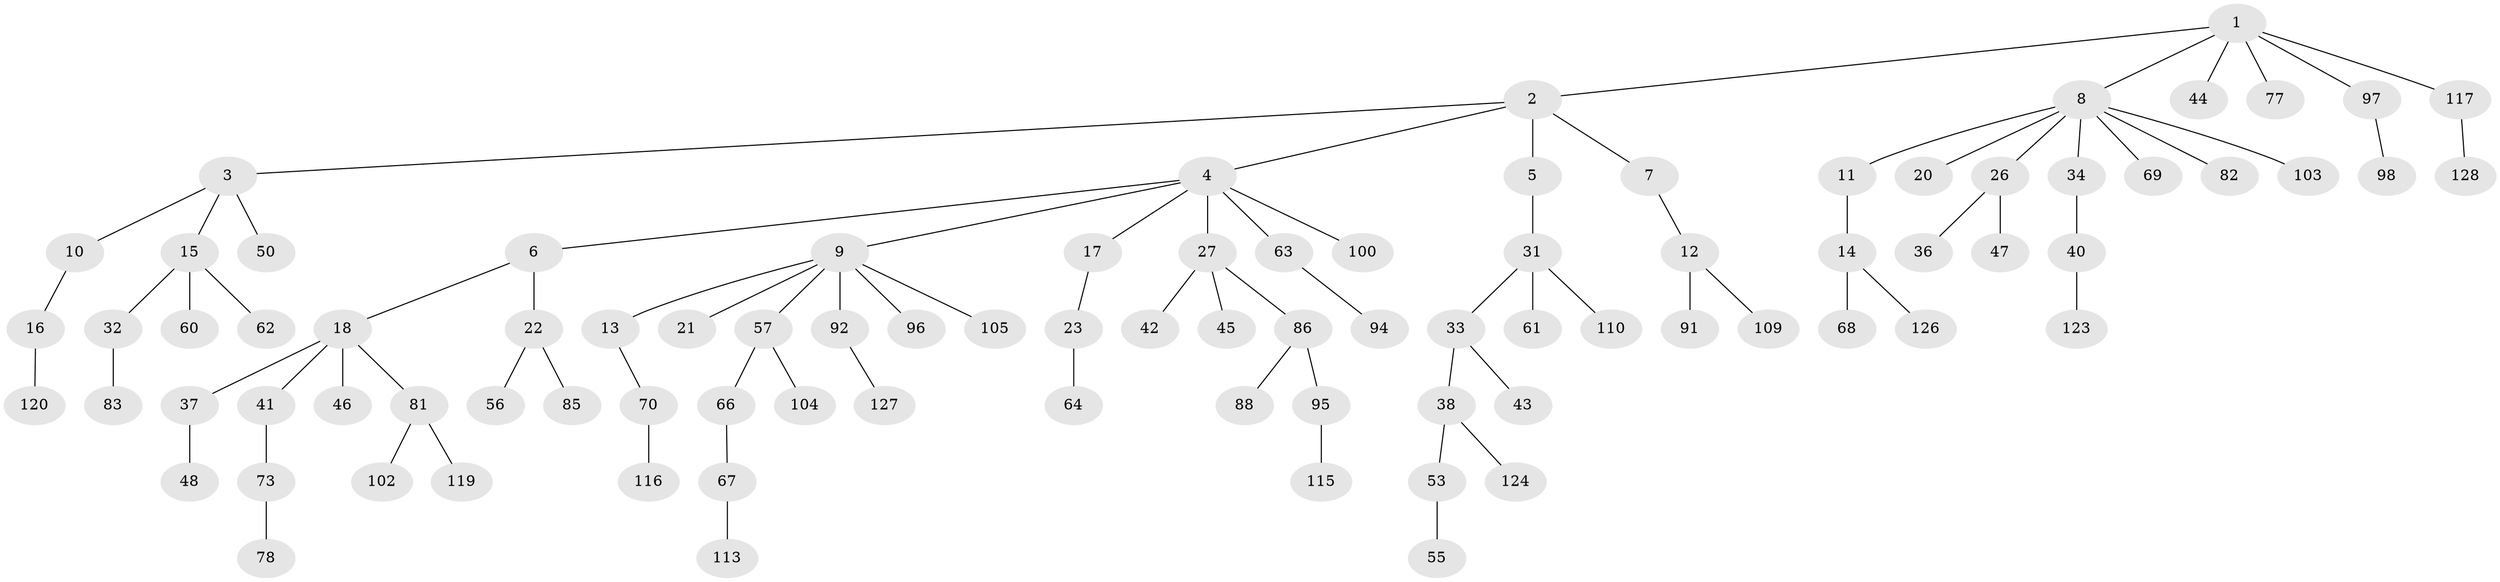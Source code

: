 // original degree distribution, {5: 0.030303030303030304, 6: 0.030303030303030304, 4: 0.06060606060606061, 2: 0.25757575757575757, 3: 0.13636363636363635, 1: 0.48484848484848486}
// Generated by graph-tools (version 1.1) at 2025/42/03/06/25 10:42:05]
// undirected, 89 vertices, 88 edges
graph export_dot {
graph [start="1"]
  node [color=gray90,style=filled];
  1 [super="+30"];
  2 [super="+122"];
  3 [super="+25"];
  4 [super="+49"];
  5;
  6;
  7 [super="+112"];
  8 [super="+19"];
  9 [super="+29"];
  10 [super="+52"];
  11;
  12;
  13 [super="+51"];
  14 [super="+35"];
  15 [super="+39"];
  16 [super="+28"];
  17;
  18 [super="+24"];
  20;
  21;
  22 [super="+72"];
  23 [super="+58"];
  26 [super="+79"];
  27 [super="+71"];
  31 [super="+84"];
  32;
  33 [super="+80"];
  34 [super="+111"];
  36;
  37;
  38 [super="+59"];
  40 [super="+74"];
  41;
  42;
  43;
  44 [super="+54"];
  45 [super="+76"];
  46 [super="+106"];
  47;
  48 [super="+89"];
  50;
  53;
  55 [super="+99"];
  56 [super="+121"];
  57;
  60 [super="+129"];
  61 [super="+75"];
  62;
  63 [super="+65"];
  64;
  66 [super="+101"];
  67;
  68;
  69;
  70 [super="+130"];
  73 [super="+132"];
  77;
  78;
  81 [super="+93"];
  82 [super="+90"];
  83;
  85;
  86 [super="+87"];
  88;
  91;
  92 [super="+118"];
  94;
  95 [super="+107"];
  96 [super="+108"];
  97;
  98;
  100;
  102;
  103;
  104;
  105;
  109;
  110;
  113 [super="+114"];
  115;
  116 [super="+125"];
  117;
  119;
  120;
  123;
  124;
  126;
  127 [super="+131"];
  128;
  1 -- 2;
  1 -- 8;
  1 -- 97;
  1 -- 117;
  1 -- 44;
  1 -- 77;
  2 -- 3;
  2 -- 4;
  2 -- 5;
  2 -- 7;
  3 -- 10;
  3 -- 15;
  3 -- 50;
  4 -- 6;
  4 -- 9;
  4 -- 17;
  4 -- 27;
  4 -- 100;
  4 -- 63;
  5 -- 31;
  6 -- 18;
  6 -- 22;
  7 -- 12;
  8 -- 11;
  8 -- 34;
  8 -- 82;
  8 -- 103;
  8 -- 26;
  8 -- 20;
  8 -- 69;
  9 -- 13;
  9 -- 21;
  9 -- 96;
  9 -- 105;
  9 -- 92;
  9 -- 57;
  10 -- 16;
  11 -- 14;
  12 -- 91;
  12 -- 109;
  13 -- 70;
  14 -- 68;
  14 -- 126;
  15 -- 32;
  15 -- 60;
  15 -- 62;
  16 -- 120;
  17 -- 23;
  18 -- 37;
  18 -- 46;
  18 -- 81;
  18 -- 41;
  22 -- 56;
  22 -- 85;
  23 -- 64;
  26 -- 36;
  26 -- 47;
  27 -- 42;
  27 -- 45;
  27 -- 86;
  31 -- 33;
  31 -- 61;
  31 -- 110;
  32 -- 83;
  33 -- 38;
  33 -- 43;
  34 -- 40;
  37 -- 48;
  38 -- 53;
  38 -- 124;
  40 -- 123;
  41 -- 73;
  53 -- 55;
  57 -- 66;
  57 -- 104;
  63 -- 94;
  66 -- 67;
  67 -- 113;
  70 -- 116;
  73 -- 78;
  81 -- 102;
  81 -- 119;
  86 -- 88;
  86 -- 95;
  92 -- 127;
  95 -- 115;
  97 -- 98;
  117 -- 128;
}
